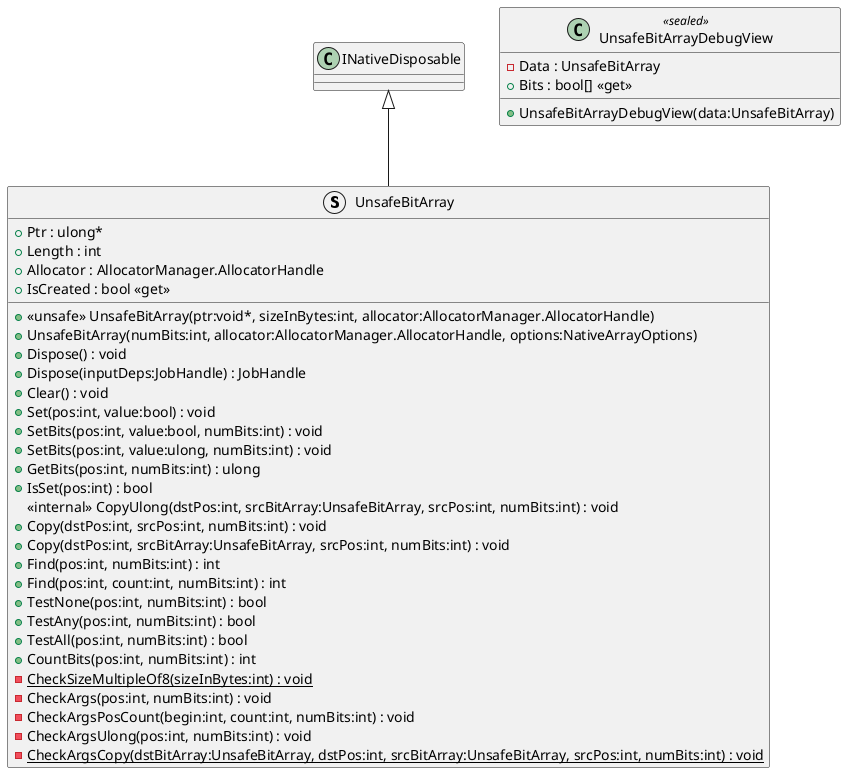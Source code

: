 @startuml
struct UnsafeBitArray {
    + Ptr : ulong*
    + Length : int
    + Allocator : AllocatorManager.AllocatorHandle
    + <<unsafe>> UnsafeBitArray(ptr:void*, sizeInBytes:int, allocator:AllocatorManager.AllocatorHandle)
    + UnsafeBitArray(numBits:int, allocator:AllocatorManager.AllocatorHandle, options:NativeArrayOptions)
    + IsCreated : bool <<get>>
    + Dispose() : void
    + Dispose(inputDeps:JobHandle) : JobHandle
    + Clear() : void
    + Set(pos:int, value:bool) : void
    + SetBits(pos:int, value:bool, numBits:int) : void
    + SetBits(pos:int, value:ulong, numBits:int) : void
    + GetBits(pos:int, numBits:int) : ulong
    + IsSet(pos:int) : bool
    <<internal>> CopyUlong(dstPos:int, srcBitArray:UnsafeBitArray, srcPos:int, numBits:int) : void
    + Copy(dstPos:int, srcPos:int, numBits:int) : void
    + Copy(dstPos:int, srcBitArray:UnsafeBitArray, srcPos:int, numBits:int) : void
    + Find(pos:int, numBits:int) : int
    + Find(pos:int, count:int, numBits:int) : int
    + TestNone(pos:int, numBits:int) : bool
    + TestAny(pos:int, numBits:int) : bool
    + TestAll(pos:int, numBits:int) : bool
    + CountBits(pos:int, numBits:int) : int
    {static} - CheckSizeMultipleOf8(sizeInBytes:int) : void
    - CheckArgs(pos:int, numBits:int) : void
    - CheckArgsPosCount(begin:int, count:int, numBits:int) : void
    - CheckArgsUlong(pos:int, numBits:int) : void
    {static} - CheckArgsCopy(dstBitArray:UnsafeBitArray, dstPos:int, srcBitArray:UnsafeBitArray, srcPos:int, numBits:int) : void
}
class UnsafeBitArrayDebugView <<sealed>> {
    - Data : UnsafeBitArray
    + UnsafeBitArrayDebugView(data:UnsafeBitArray)
    + Bits : bool[] <<get>>
}
INativeDisposable <|-- UnsafeBitArray
@enduml
